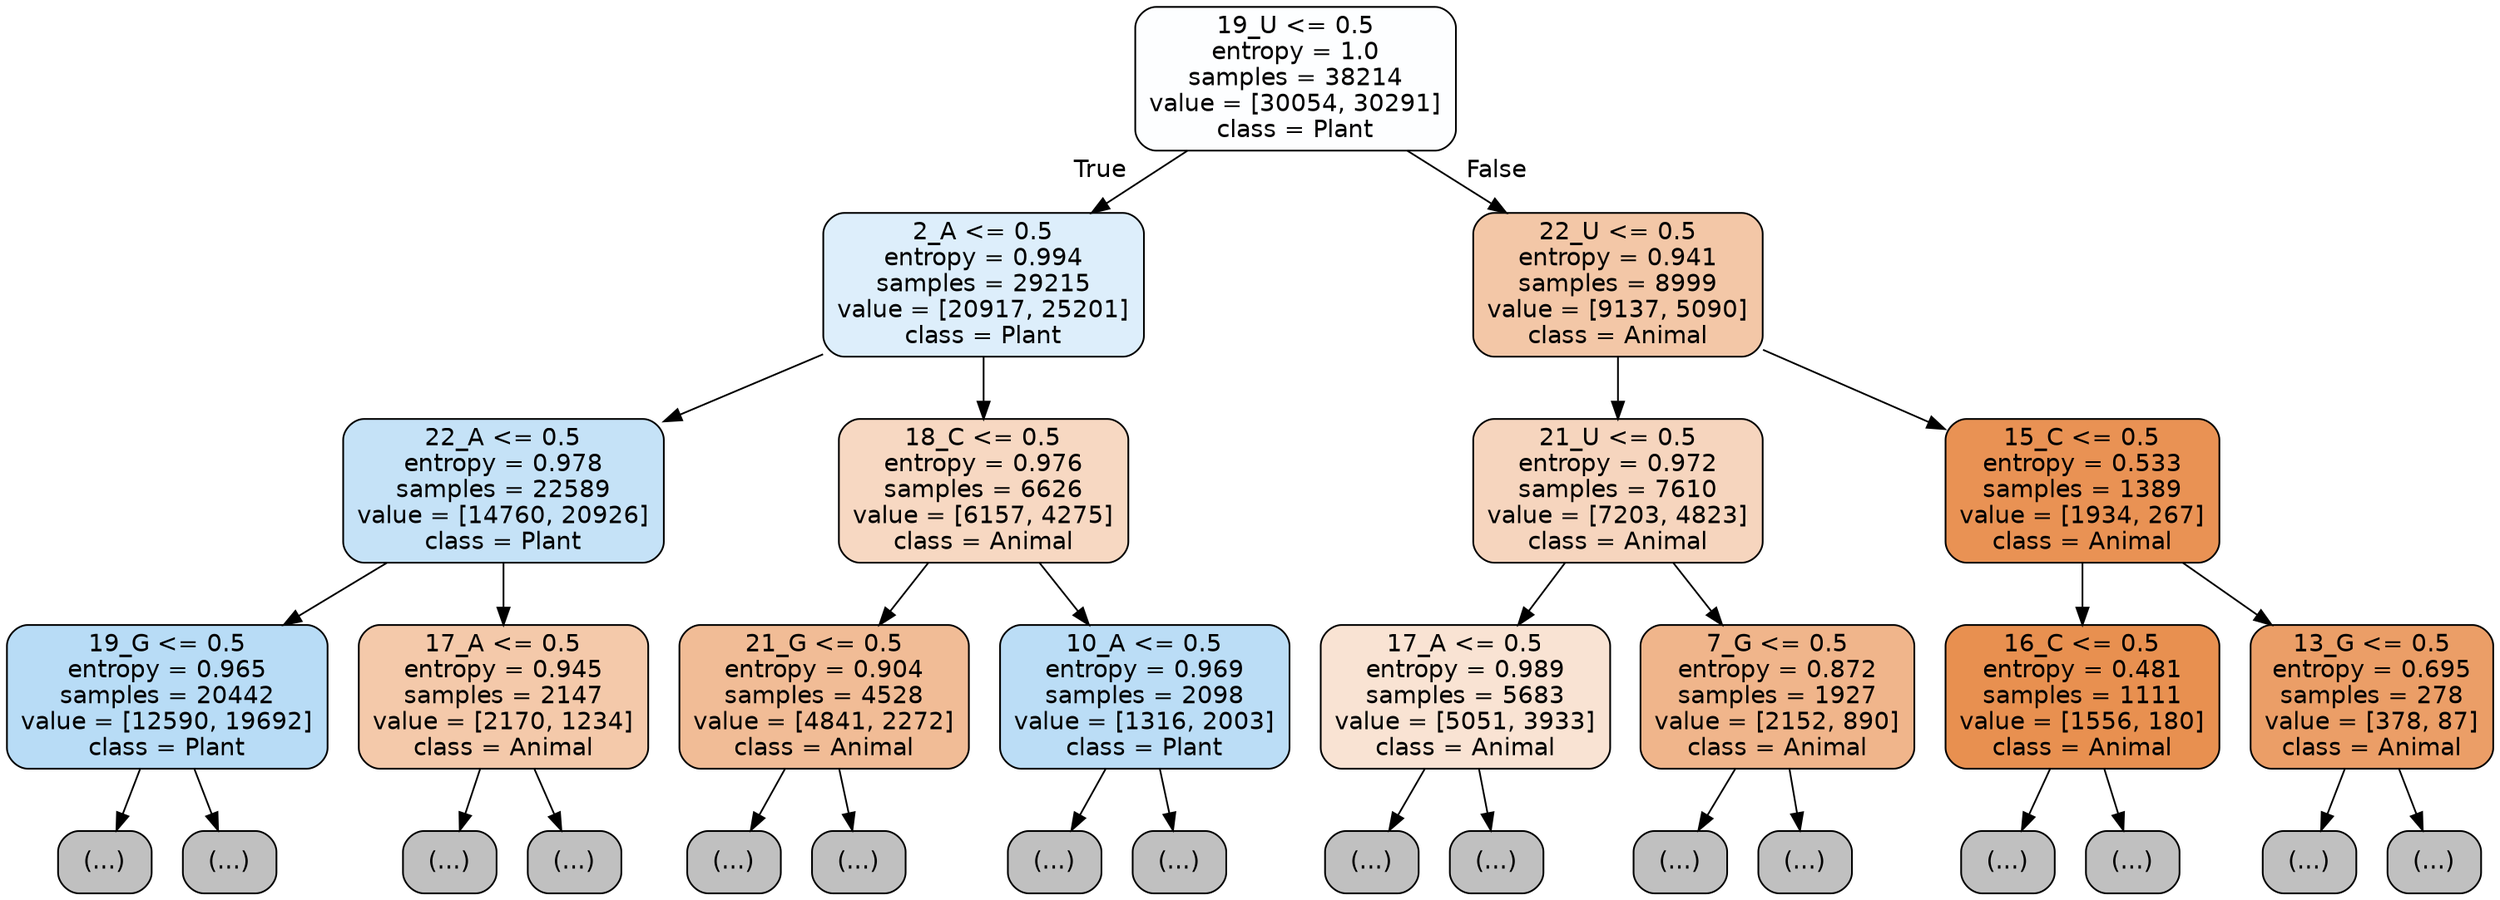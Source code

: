 digraph Tree {
node [shape=box, style="filled, rounded", color="black", fontname="helvetica"] ;
edge [fontname="helvetica"] ;
0 [label="19_U <= 0.5\nentropy = 1.0\nsamples = 38214\nvalue = [30054, 30291]\nclass = Plant", fillcolor="#fdfeff"] ;
1 [label="2_A <= 0.5\nentropy = 0.994\nsamples = 29215\nvalue = [20917, 25201]\nclass = Plant", fillcolor="#ddeefb"] ;
0 -> 1 [labeldistance=2.5, labelangle=45, headlabel="True"] ;
2 [label="22_A <= 0.5\nentropy = 0.978\nsamples = 22589\nvalue = [14760, 20926]\nclass = Plant", fillcolor="#c5e2f7"] ;
1 -> 2 ;
3 [label="19_G <= 0.5\nentropy = 0.965\nsamples = 20442\nvalue = [12590, 19692]\nclass = Plant", fillcolor="#b8dcf6"] ;
2 -> 3 ;
4 [label="(...)", fillcolor="#C0C0C0"] ;
3 -> 4 ;
5585 [label="(...)", fillcolor="#C0C0C0"] ;
3 -> 5585 ;
8602 [label="17_A <= 0.5\nentropy = 0.945\nsamples = 2147\nvalue = [2170, 1234]\nclass = Animal", fillcolor="#f4c9aa"] ;
2 -> 8602 ;
8603 [label="(...)", fillcolor="#C0C0C0"] ;
8602 -> 8603 ;
9414 [label="(...)", fillcolor="#C0C0C0"] ;
8602 -> 9414 ;
9669 [label="18_C <= 0.5\nentropy = 0.976\nsamples = 6626\nvalue = [6157, 4275]\nclass = Animal", fillcolor="#f7d8c2"] ;
1 -> 9669 ;
9670 [label="21_G <= 0.5\nentropy = 0.904\nsamples = 4528\nvalue = [4841, 2272]\nclass = Animal", fillcolor="#f1bc96"] ;
9669 -> 9670 ;
9671 [label="(...)", fillcolor="#C0C0C0"] ;
9670 -> 9671 ;
11542 [label="(...)", fillcolor="#C0C0C0"] ;
9670 -> 11542 ;
12089 [label="10_A <= 0.5\nentropy = 0.969\nsamples = 2098\nvalue = [1316, 2003]\nclass = Plant", fillcolor="#bbddf6"] ;
9669 -> 12089 ;
12090 [label="(...)", fillcolor="#C0C0C0"] ;
12089 -> 12090 ;
12579 [label="(...)", fillcolor="#C0C0C0"] ;
12089 -> 12579 ;
12748 [label="22_U <= 0.5\nentropy = 0.941\nsamples = 8999\nvalue = [9137, 5090]\nclass = Animal", fillcolor="#f3c7a7"] ;
0 -> 12748 [labeldistance=2.5, labelangle=-45, headlabel="False"] ;
12749 [label="21_U <= 0.5\nentropy = 0.972\nsamples = 7610\nvalue = [7203, 4823]\nclass = Animal", fillcolor="#f6d5be"] ;
12748 -> 12749 ;
12750 [label="17_A <= 0.5\nentropy = 0.989\nsamples = 5683\nvalue = [5051, 3933]\nclass = Animal", fillcolor="#f9e3d3"] ;
12749 -> 12750 ;
12751 [label="(...)", fillcolor="#C0C0C0"] ;
12750 -> 12751 ;
15134 [label="(...)", fillcolor="#C0C0C0"] ;
12750 -> 15134 ;
15797 [label="7_G <= 0.5\nentropy = 0.872\nsamples = 1927\nvalue = [2152, 890]\nclass = Animal", fillcolor="#f0b58b"] ;
12749 -> 15797 ;
15798 [label="(...)", fillcolor="#C0C0C0"] ;
15797 -> 15798 ;
16453 [label="(...)", fillcolor="#C0C0C0"] ;
15797 -> 16453 ;
16674 [label="15_C <= 0.5\nentropy = 0.533\nsamples = 1389\nvalue = [1934, 267]\nclass = Animal", fillcolor="#e99254"] ;
12748 -> 16674 ;
16675 [label="16_C <= 0.5\nentropy = 0.481\nsamples = 1111\nvalue = [1556, 180]\nclass = Animal", fillcolor="#e89050"] ;
16674 -> 16675 ;
16676 [label="(...)", fillcolor="#C0C0C0"] ;
16675 -> 16676 ;
16963 [label="(...)", fillcolor="#C0C0C0"] ;
16675 -> 16963 ;
17024 [label="13_G <= 0.5\nentropy = 0.695\nsamples = 278\nvalue = [378, 87]\nclass = Animal", fillcolor="#eb9e67"] ;
16674 -> 17024 ;
17025 [label="(...)", fillcolor="#C0C0C0"] ;
17024 -> 17025 ;
17088 [label="(...)", fillcolor="#C0C0C0"] ;
17024 -> 17088 ;
}